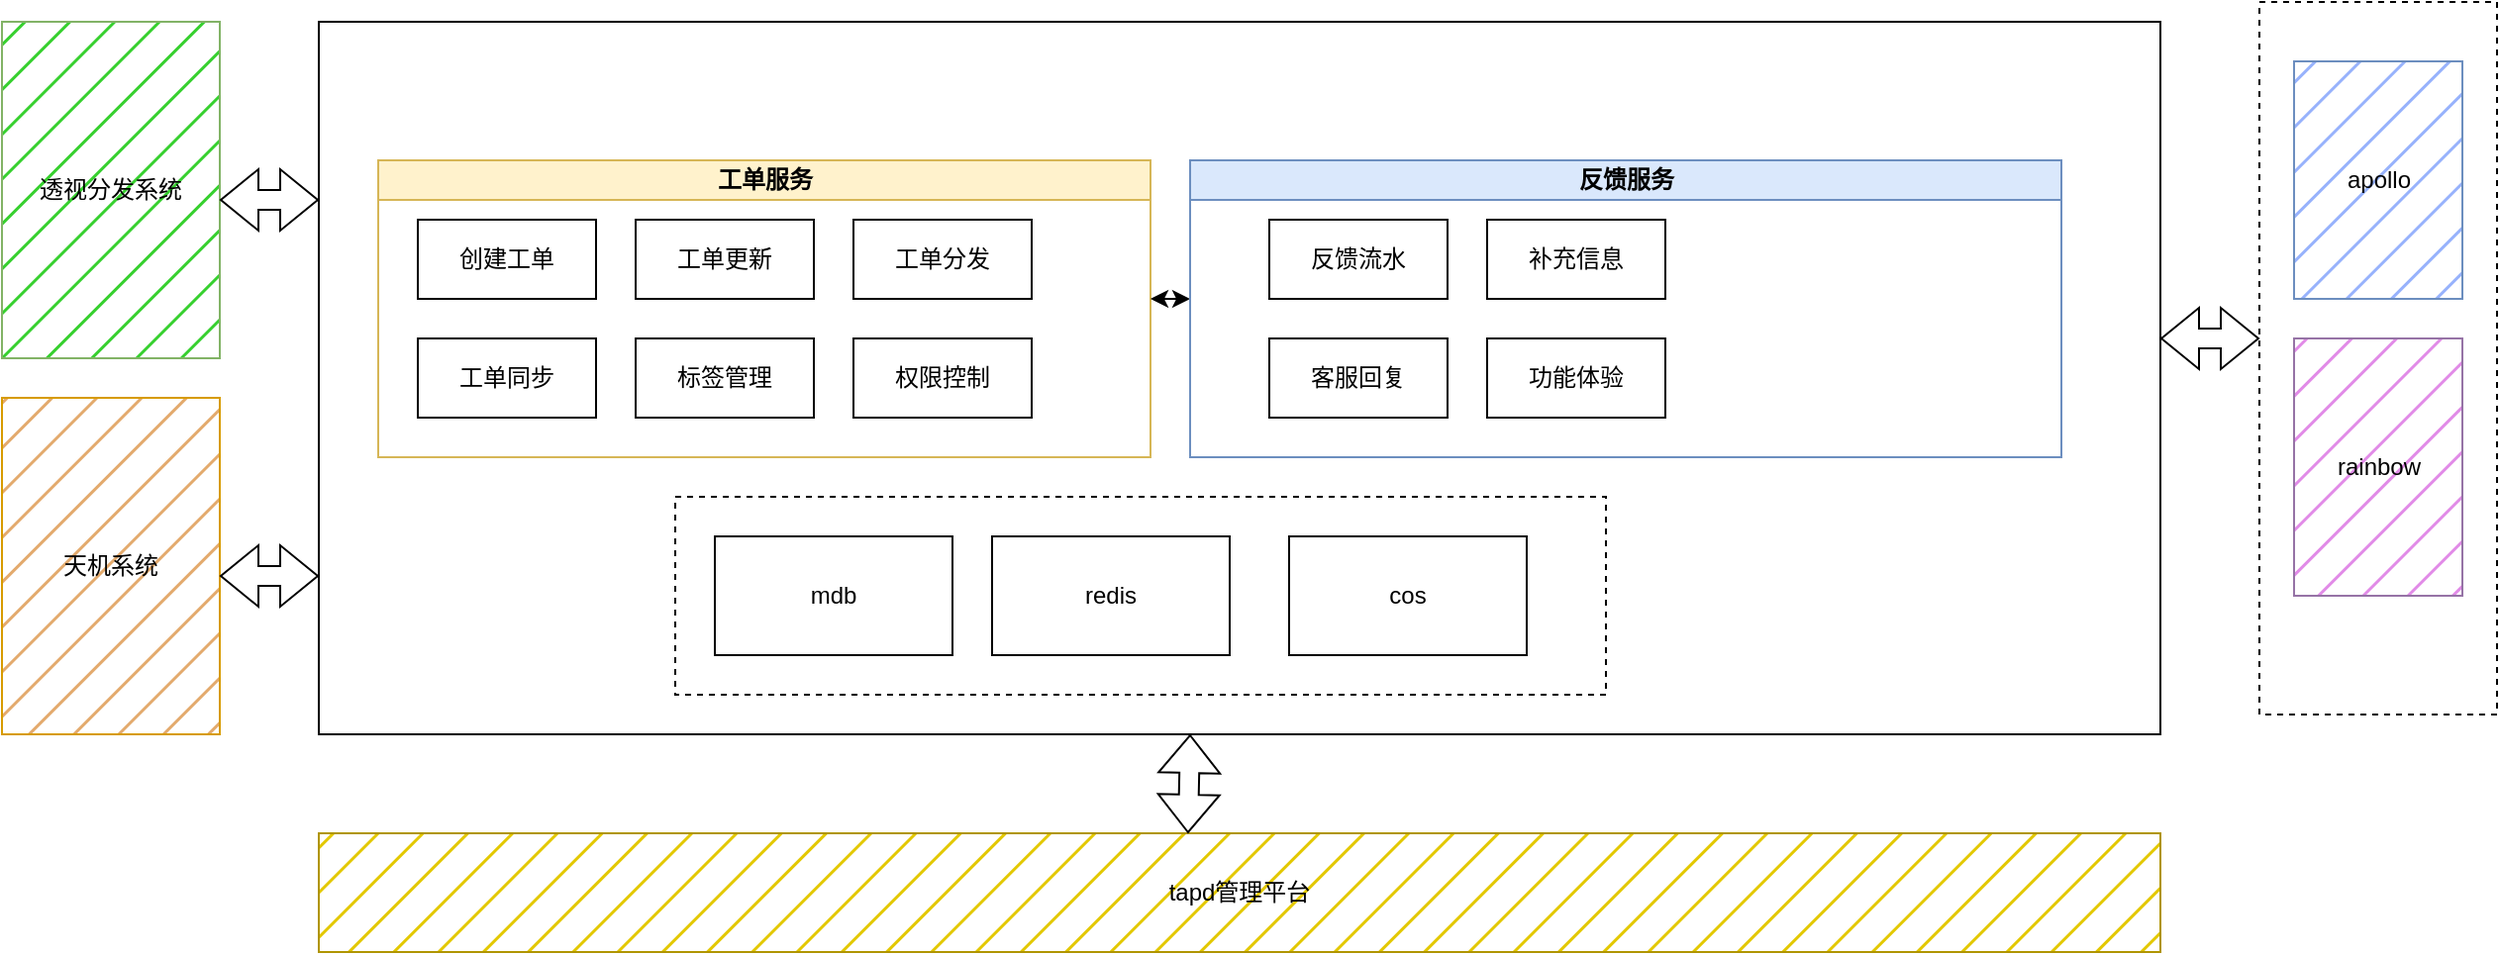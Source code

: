 <mxfile version="24.0.4" type="github">
  <diagram id="prtHgNgQTEPvFCAcTncT" name="Page-1">
    <mxGraphModel dx="2261" dy="786" grid="1" gridSize="10" guides="1" tooltips="1" connect="1" arrows="1" fold="1" page="1" pageScale="1" pageWidth="827" pageHeight="1169" math="0" shadow="0">
      <root>
        <mxCell id="0" />
        <mxCell id="1" parent="0" />
        <mxCell id="97E2DQskRWTt1GMvKSj--2" value="" style="rounded=0;whiteSpace=wrap;html=1;" vertex="1" parent="1">
          <mxGeometry x="40" y="250" width="930" height="360" as="geometry" />
        </mxCell>
        <mxCell id="dNxyNK7c78bLwvsdeMH5-11" value="工单服务" style="swimlane;html=1;startSize=20;horizontal=1;containerType=tree;glass=0;fillColor=#fff2cc;strokeColor=#d6b656;" parent="1" vertex="1">
          <mxGeometry x="70" y="320" width="390" height="150" as="geometry">
            <mxRectangle x="270" y="300" width="90" height="30" as="alternateBounds" />
          </mxGeometry>
        </mxCell>
        <mxCell id="97E2DQskRWTt1GMvKSj--22" value="创建工单" style="rounded=0;whiteSpace=wrap;html=1;" vertex="1" parent="dNxyNK7c78bLwvsdeMH5-11">
          <mxGeometry x="20" y="30" width="90" height="40" as="geometry" />
        </mxCell>
        <mxCell id="97E2DQskRWTt1GMvKSj--23" value="工单更新" style="rounded=0;whiteSpace=wrap;html=1;" vertex="1" parent="dNxyNK7c78bLwvsdeMH5-11">
          <mxGeometry x="130" y="30" width="90" height="40" as="geometry" />
        </mxCell>
        <mxCell id="97E2DQskRWTt1GMvKSj--26" value="工单同步" style="rounded=0;whiteSpace=wrap;html=1;" vertex="1" parent="dNxyNK7c78bLwvsdeMH5-11">
          <mxGeometry x="20" y="90" width="90" height="40" as="geometry" />
        </mxCell>
        <mxCell id="97E2DQskRWTt1GMvKSj--27" value="标签管理" style="rounded=0;whiteSpace=wrap;html=1;" vertex="1" parent="dNxyNK7c78bLwvsdeMH5-11">
          <mxGeometry x="130" y="90" width="90" height="40" as="geometry" />
        </mxCell>
        <mxCell id="97E2DQskRWTt1GMvKSj--29" value="权限控制" style="rounded=0;whiteSpace=wrap;html=1;" vertex="1" parent="dNxyNK7c78bLwvsdeMH5-11">
          <mxGeometry x="240" y="90" width="90" height="40" as="geometry" />
        </mxCell>
        <mxCell id="97E2DQskRWTt1GMvKSj--3" value="" style="rounded=0;whiteSpace=wrap;html=1;dashed=1;" vertex="1" parent="1">
          <mxGeometry x="220" y="490" width="470" height="100" as="geometry" />
        </mxCell>
        <mxCell id="97E2DQskRWTt1GMvKSj--4" value="mdb" style="rounded=0;whiteSpace=wrap;html=1;" vertex="1" parent="1">
          <mxGeometry x="240" y="510" width="120" height="60" as="geometry" />
        </mxCell>
        <mxCell id="97E2DQskRWTt1GMvKSj--5" value="redis" style="rounded=0;whiteSpace=wrap;html=1;" vertex="1" parent="1">
          <mxGeometry x="380" y="510" width="120" height="60" as="geometry" />
        </mxCell>
        <mxCell id="97E2DQskRWTt1GMvKSj--6" value="cos" style="rounded=0;whiteSpace=wrap;html=1;" vertex="1" parent="1">
          <mxGeometry x="530" y="510" width="120" height="60" as="geometry" />
        </mxCell>
        <mxCell id="97E2DQskRWTt1GMvKSj--7" value="透视分发系统" style="rounded=0;whiteSpace=wrap;html=1;fillColor=#37d02f;strokeColor=#82b366;fillStyle=hatch;gradientColor=none;" vertex="1" parent="1">
          <mxGeometry x="-120" y="250" width="110" height="170" as="geometry" />
        </mxCell>
        <mxCell id="97E2DQskRWTt1GMvKSj--8" value="天机系统" style="rounded=0;whiteSpace=wrap;html=1;fillColor=#e3aa6d;strokeColor=#d79b00;fillStyle=hatch;" vertex="1" parent="1">
          <mxGeometry x="-120" y="440" width="110" height="170" as="geometry" />
        </mxCell>
        <mxCell id="97E2DQskRWTt1GMvKSj--9" value="" style="shape=flexArrow;endArrow=classic;startArrow=classic;html=1;rounded=0;entryX=0;entryY=0.25;entryDx=0;entryDy=0;" edge="1" parent="1" target="97E2DQskRWTt1GMvKSj--2">
          <mxGeometry width="100" height="100" relative="1" as="geometry">
            <mxPoint x="-10" y="340" as="sourcePoint" />
            <mxPoint x="90" y="240" as="targetPoint" />
          </mxGeometry>
        </mxCell>
        <mxCell id="97E2DQskRWTt1GMvKSj--10" value="" style="shape=flexArrow;endArrow=classic;startArrow=classic;html=1;rounded=0;entryX=0;entryY=0.25;entryDx=0;entryDy=0;" edge="1" parent="1">
          <mxGeometry width="100" height="100" relative="1" as="geometry">
            <mxPoint x="-10" y="530" as="sourcePoint" />
            <mxPoint x="40" y="530" as="targetPoint" />
          </mxGeometry>
        </mxCell>
        <mxCell id="97E2DQskRWTt1GMvKSj--11" value="" style="endArrow=classic;startArrow=classic;html=1;rounded=0;" edge="1" parent="1">
          <mxGeometry width="50" height="50" relative="1" as="geometry">
            <mxPoint x="460" y="390" as="sourcePoint" />
            <mxPoint x="480" y="390" as="targetPoint" />
          </mxGeometry>
        </mxCell>
        <mxCell id="97E2DQskRWTt1GMvKSj--1" value="反馈服务" style="swimlane;html=1;startSize=20;horizontal=1;containerType=tree;glass=0;fillColor=#dae8fc;strokeColor=#6c8ebf;" vertex="1" parent="1">
          <mxGeometry x="480" y="320" width="440" height="150" as="geometry">
            <mxRectangle x="270" y="300" width="90" height="30" as="alternateBounds" />
          </mxGeometry>
        </mxCell>
        <mxCell id="97E2DQskRWTt1GMvKSj--30" value="反馈流水" style="rounded=0;whiteSpace=wrap;html=1;" vertex="1" parent="97E2DQskRWTt1GMvKSj--1">
          <mxGeometry x="40" y="30" width="90" height="40" as="geometry" />
        </mxCell>
        <mxCell id="97E2DQskRWTt1GMvKSj--34" value="客服回复" style="rounded=0;whiteSpace=wrap;html=1;" vertex="1" parent="97E2DQskRWTt1GMvKSj--1">
          <mxGeometry x="40" y="90" width="90" height="40" as="geometry" />
        </mxCell>
        <mxCell id="97E2DQskRWTt1GMvKSj--35" value="功能体验" style="rounded=0;whiteSpace=wrap;html=1;" vertex="1" parent="97E2DQskRWTt1GMvKSj--1">
          <mxGeometry x="150" y="90" width="90" height="40" as="geometry" />
        </mxCell>
        <mxCell id="97E2DQskRWTt1GMvKSj--14" value="" style="rounded=0;whiteSpace=wrap;html=1;dashed=1;" vertex="1" parent="1">
          <mxGeometry x="1020" y="240" width="120" height="360" as="geometry" />
        </mxCell>
        <mxCell id="97E2DQskRWTt1GMvKSj--16" value="apollo" style="rounded=0;whiteSpace=wrap;html=1;fillColor=#97B2FC;strokeColor=#6c8ebf;fillStyle=hatch;" vertex="1" parent="1">
          <mxGeometry x="1037.5" y="270" width="85" height="120" as="geometry" />
        </mxCell>
        <mxCell id="97E2DQskRWTt1GMvKSj--17" value="rainbow" style="rounded=0;whiteSpace=wrap;html=1;fillColor=#E18BE7;strokeColor=#9673a6;fillStyle=hatch;" vertex="1" parent="1">
          <mxGeometry x="1037.5" y="410" width="85" height="130" as="geometry" />
        </mxCell>
        <mxCell id="97E2DQskRWTt1GMvKSj--19" value="" style="shape=flexArrow;endArrow=classic;startArrow=classic;html=1;rounded=0;entryX=0;entryY=0.25;entryDx=0;entryDy=0;" edge="1" parent="1">
          <mxGeometry width="100" height="100" relative="1" as="geometry">
            <mxPoint x="970" y="410" as="sourcePoint" />
            <mxPoint x="1020" y="410" as="targetPoint" />
          </mxGeometry>
        </mxCell>
        <mxCell id="97E2DQskRWTt1GMvKSj--20" value="tapd管理平台" style="rounded=0;whiteSpace=wrap;html=1;fillColor=#e3c800;fontColor=#000000;strokeColor=#B09500;fillStyle=hatch;" vertex="1" parent="1">
          <mxGeometry x="40" y="660" width="930" height="60" as="geometry" />
        </mxCell>
        <mxCell id="97E2DQskRWTt1GMvKSj--21" value="" style="shape=flexArrow;endArrow=classic;startArrow=classic;html=1;rounded=0;exitX=0.472;exitY=0;exitDx=0;exitDy=0;exitPerimeter=0;" edge="1" parent="1" source="97E2DQskRWTt1GMvKSj--20">
          <mxGeometry width="100" height="100" relative="1" as="geometry">
            <mxPoint x="440" y="630" as="sourcePoint" />
            <mxPoint x="480" y="610" as="targetPoint" />
          </mxGeometry>
        </mxCell>
        <mxCell id="97E2DQskRWTt1GMvKSj--25" value="工单分发" style="rounded=0;whiteSpace=wrap;html=1;" vertex="1" parent="1">
          <mxGeometry x="310" y="350" width="90" height="40" as="geometry" />
        </mxCell>
        <mxCell id="97E2DQskRWTt1GMvKSj--31" value="补充信息" style="rounded=0;whiteSpace=wrap;html=1;" vertex="1" parent="1">
          <mxGeometry x="630" y="350" width="90" height="40" as="geometry" />
        </mxCell>
      </root>
    </mxGraphModel>
  </diagram>
</mxfile>
